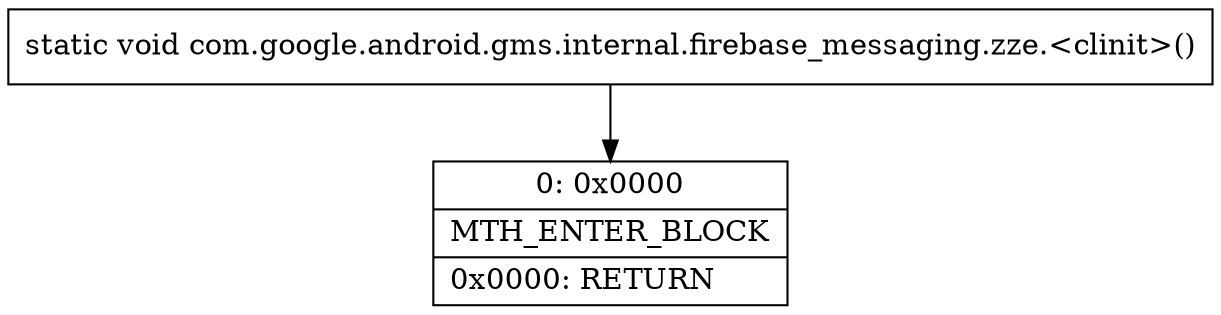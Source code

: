 digraph "CFG forcom.google.android.gms.internal.firebase_messaging.zze.\<clinit\>()V" {
Node_0 [shape=record,label="{0\:\ 0x0000|MTH_ENTER_BLOCK\l|0x0000: RETURN   \l}"];
MethodNode[shape=record,label="{static void com.google.android.gms.internal.firebase_messaging.zze.\<clinit\>() }"];
MethodNode -> Node_0;
}


